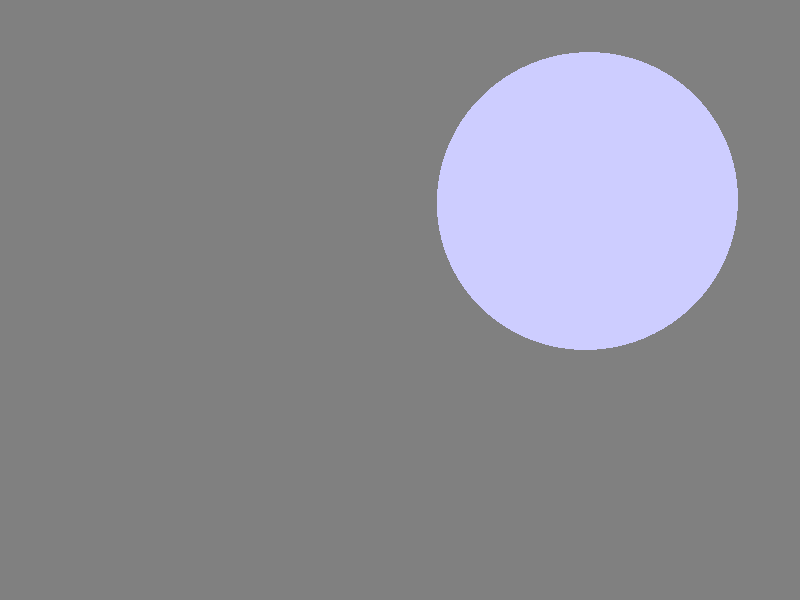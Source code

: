 // Persistence Of Vision raytracer version 3.0 sample file.
// Caustics example

#version 3.0
global_settings { assumed_gamma 2.2 }

#include "colors.inc"
#include "textures.inc"

light_source { <15, 50, -50> color White }

camera {
    direction 2*z
    location <0, 13, -40>
    look_at <0, -3, -10>
}

plane { z, 15
    pigment { Gray50 }
    finish { Dull }
}

sphere { <0, 0, 0>, 4
    pigment { red 0.8 green 0.8 blue 1.0 filter 0.9 }
    finish {
        ambient 0 diffuse 0.7
        phong 0.5 phong_size 100
        refraction 1.0 ior 1.2
        caustics 1.0
    }
    translate <5, 0, -10>
}

